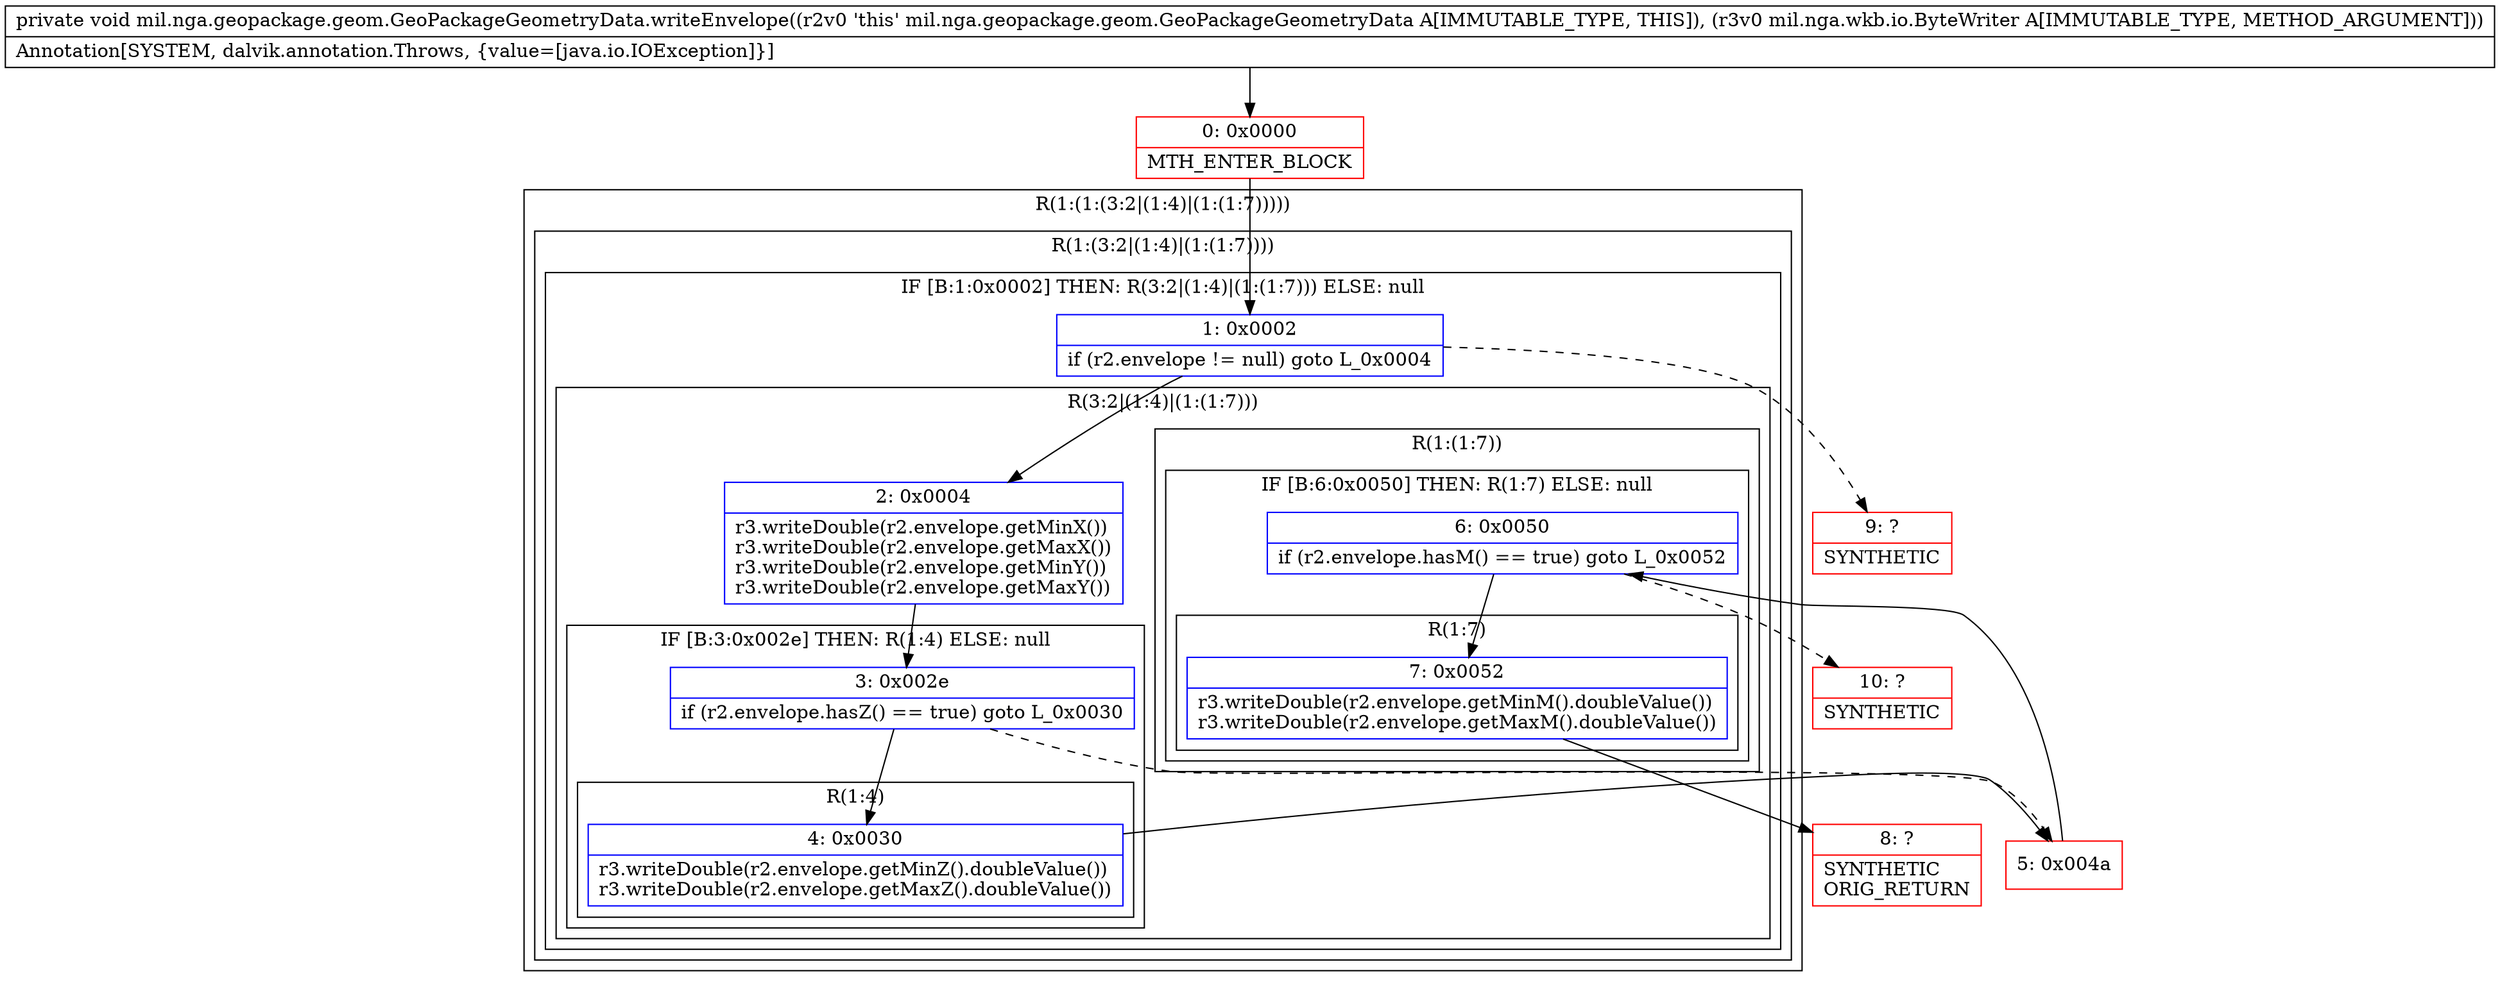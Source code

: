 digraph "CFG formil.nga.geopackage.geom.GeoPackageGeometryData.writeEnvelope(Lmil\/nga\/wkb\/io\/ByteWriter;)V" {
subgraph cluster_Region_1439247636 {
label = "R(1:(1:(3:2|(1:4)|(1:(1:7)))))";
node [shape=record,color=blue];
subgraph cluster_Region_1225231385 {
label = "R(1:(3:2|(1:4)|(1:(1:7))))";
node [shape=record,color=blue];
subgraph cluster_IfRegion_25277941 {
label = "IF [B:1:0x0002] THEN: R(3:2|(1:4)|(1:(1:7))) ELSE: null";
node [shape=record,color=blue];
Node_1 [shape=record,label="{1\:\ 0x0002|if (r2.envelope != null) goto L_0x0004\l}"];
subgraph cluster_Region_1167971594 {
label = "R(3:2|(1:4)|(1:(1:7)))";
node [shape=record,color=blue];
Node_2 [shape=record,label="{2\:\ 0x0004|r3.writeDouble(r2.envelope.getMinX())\lr3.writeDouble(r2.envelope.getMaxX())\lr3.writeDouble(r2.envelope.getMinY())\lr3.writeDouble(r2.envelope.getMaxY())\l}"];
subgraph cluster_IfRegion_1495327008 {
label = "IF [B:3:0x002e] THEN: R(1:4) ELSE: null";
node [shape=record,color=blue];
Node_3 [shape=record,label="{3\:\ 0x002e|if (r2.envelope.hasZ() == true) goto L_0x0030\l}"];
subgraph cluster_Region_741529945 {
label = "R(1:4)";
node [shape=record,color=blue];
Node_4 [shape=record,label="{4\:\ 0x0030|r3.writeDouble(r2.envelope.getMinZ().doubleValue())\lr3.writeDouble(r2.envelope.getMaxZ().doubleValue())\l}"];
}
}
subgraph cluster_Region_537984823 {
label = "R(1:(1:7))";
node [shape=record,color=blue];
subgraph cluster_IfRegion_185490362 {
label = "IF [B:6:0x0050] THEN: R(1:7) ELSE: null";
node [shape=record,color=blue];
Node_6 [shape=record,label="{6\:\ 0x0050|if (r2.envelope.hasM() == true) goto L_0x0052\l}"];
subgraph cluster_Region_1442415130 {
label = "R(1:7)";
node [shape=record,color=blue];
Node_7 [shape=record,label="{7\:\ 0x0052|r3.writeDouble(r2.envelope.getMinM().doubleValue())\lr3.writeDouble(r2.envelope.getMaxM().doubleValue())\l}"];
}
}
}
}
}
}
}
Node_0 [shape=record,color=red,label="{0\:\ 0x0000|MTH_ENTER_BLOCK\l}"];
Node_5 [shape=record,color=red,label="{5\:\ 0x004a}"];
Node_8 [shape=record,color=red,label="{8\:\ ?|SYNTHETIC\lORIG_RETURN\l}"];
Node_9 [shape=record,color=red,label="{9\:\ ?|SYNTHETIC\l}"];
Node_10 [shape=record,color=red,label="{10\:\ ?|SYNTHETIC\l}"];
MethodNode[shape=record,label="{private void mil.nga.geopackage.geom.GeoPackageGeometryData.writeEnvelope((r2v0 'this' mil.nga.geopackage.geom.GeoPackageGeometryData A[IMMUTABLE_TYPE, THIS]), (r3v0 mil.nga.wkb.io.ByteWriter A[IMMUTABLE_TYPE, METHOD_ARGUMENT]))  | Annotation[SYSTEM, dalvik.annotation.Throws, \{value=[java.io.IOException]\}]\l}"];
MethodNode -> Node_0;
Node_1 -> Node_2;
Node_1 -> Node_9[style=dashed];
Node_2 -> Node_3;
Node_3 -> Node_4;
Node_3 -> Node_5[style=dashed];
Node_4 -> Node_5;
Node_6 -> Node_7;
Node_6 -> Node_10[style=dashed];
Node_7 -> Node_8;
Node_0 -> Node_1;
Node_5 -> Node_6;
}

